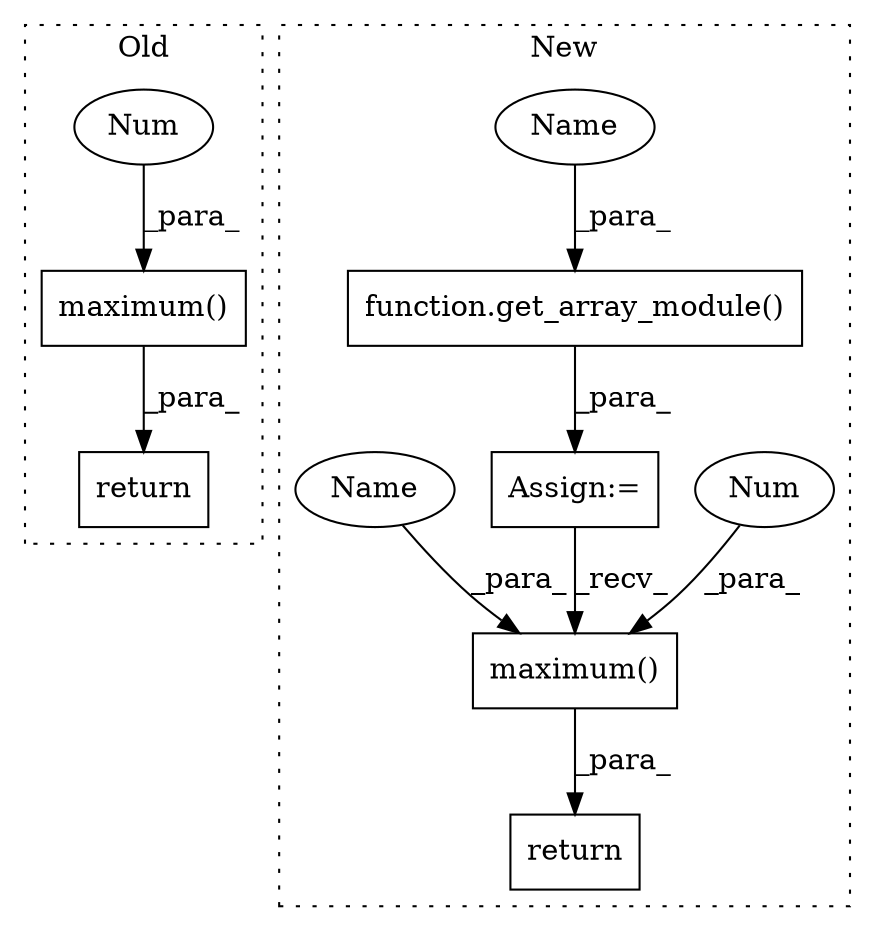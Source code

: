 digraph G {
subgraph cluster0 {
1 [label="return" a="93" s="280" l="7" shape="box"];
5 [label="maximum()" a="75" s="287,302" l="11,1" shape="box"];
8 [label="Num" a="76" s="301" l="1" shape="ellipse"];
label = "Old";
style="dotted";
}
subgraph cluster1 {
2 [label="function.get_array_module()" a="75" s="328,346" l="17,1" shape="box"];
3 [label="Assign:=" a="68" s="325" l="3" shape="box"];
4 [label="return" a="93" s="356" l="7" shape="box"];
6 [label="maximum()" a="75" s="363,378" l="11,1" shape="box"];
7 [label="Num" a="76" s="377" l="1" shape="ellipse"];
9 [label="Name" a="87" s="345" l="1" shape="ellipse"];
10 [label="Name" a="87" s="374" l="1" shape="ellipse"];
label = "New";
style="dotted";
}
2 -> 3 [label="_para_"];
3 -> 6 [label="_recv_"];
5 -> 1 [label="_para_"];
6 -> 4 [label="_para_"];
7 -> 6 [label="_para_"];
8 -> 5 [label="_para_"];
9 -> 2 [label="_para_"];
10 -> 6 [label="_para_"];
}